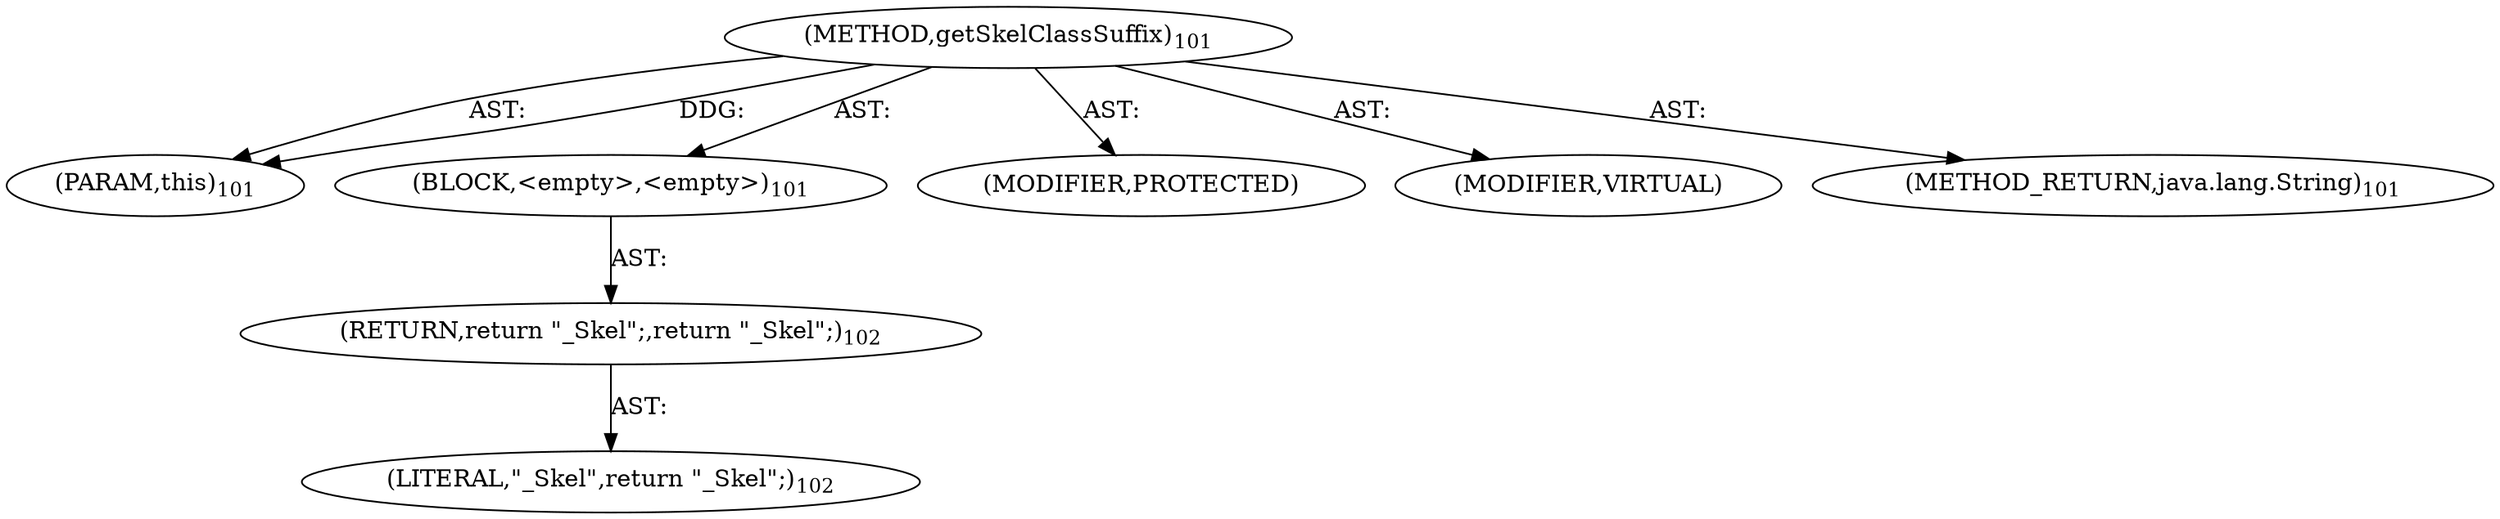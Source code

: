 digraph "getSkelClassSuffix" {  
"111669149700" [label = <(METHOD,getSkelClassSuffix)<SUB>101</SUB>> ]
"115964117003" [label = <(PARAM,this)<SUB>101</SUB>> ]
"25769803780" [label = <(BLOCK,&lt;empty&gt;,&lt;empty&gt;)<SUB>101</SUB>> ]
"146028888066" [label = <(RETURN,return &quot;_Skel&quot;;,return &quot;_Skel&quot;;)<SUB>102</SUB>> ]
"90194313217" [label = <(LITERAL,&quot;_Skel&quot;,return &quot;_Skel&quot;;)<SUB>102</SUB>> ]
"133143986188" [label = <(MODIFIER,PROTECTED)> ]
"133143986189" [label = <(MODIFIER,VIRTUAL)> ]
"128849018884" [label = <(METHOD_RETURN,java.lang.String)<SUB>101</SUB>> ]
  "111669149700" -> "115964117003"  [ label = "AST: "] 
  "111669149700" -> "25769803780"  [ label = "AST: "] 
  "111669149700" -> "133143986188"  [ label = "AST: "] 
  "111669149700" -> "133143986189"  [ label = "AST: "] 
  "111669149700" -> "128849018884"  [ label = "AST: "] 
  "25769803780" -> "146028888066"  [ label = "AST: "] 
  "146028888066" -> "90194313217"  [ label = "AST: "] 
  "111669149700" -> "115964117003"  [ label = "DDG: "] 
}
